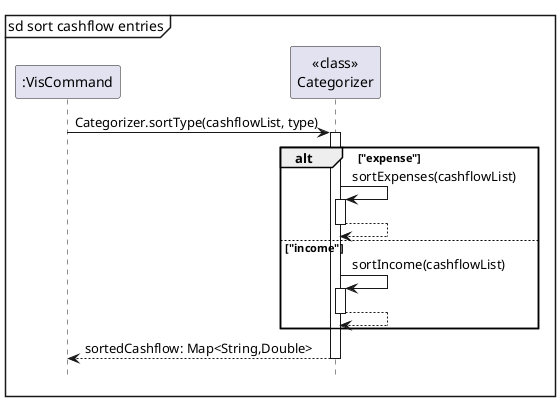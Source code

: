 @startuml

mainframe sd sort cashflow entries

autoactivate on

participant ":VisCommand"
participant "<<class>>\nCategorizer"

":VisCommand"-> "<<class>>\nCategorizer": Categorizer.sortType(cashflowList, type)

alt "expense"
    "<<class>>\nCategorizer" -> "<<class>>\nCategorizer": sortExpenses(cashflowList)
    return
else "income"
    "<<class>>\nCategorizer" -> "<<class>>\nCategorizer": sortIncome(cashflowList)
    return
end

return sortedCashflow: Map<String,Double>

hide footbox

@enduml